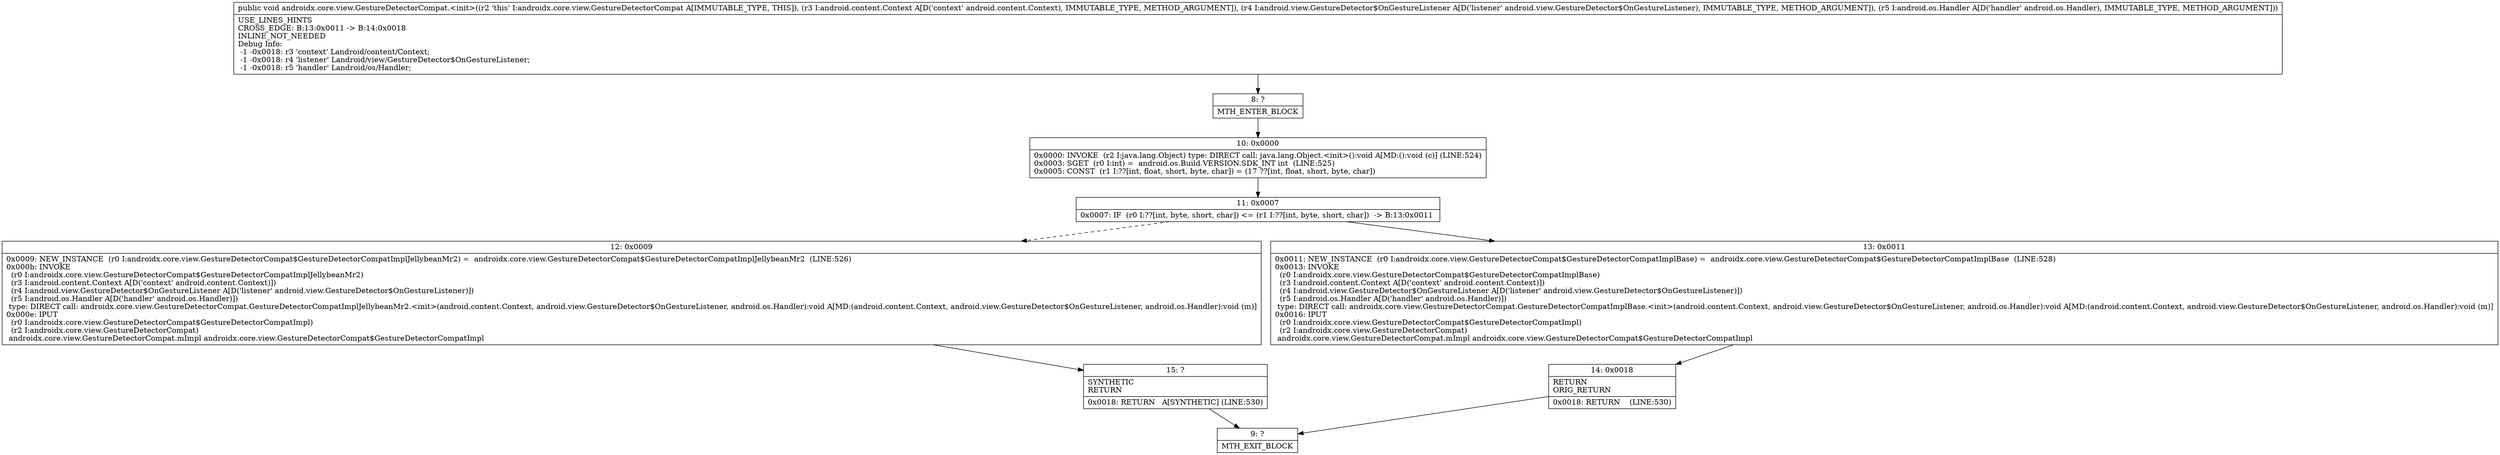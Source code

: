 digraph "CFG forandroidx.core.view.GestureDetectorCompat.\<init\>(Landroid\/content\/Context;Landroid\/view\/GestureDetector$OnGestureListener;Landroid\/os\/Handler;)V" {
Node_8 [shape=record,label="{8\:\ ?|MTH_ENTER_BLOCK\l}"];
Node_10 [shape=record,label="{10\:\ 0x0000|0x0000: INVOKE  (r2 I:java.lang.Object) type: DIRECT call: java.lang.Object.\<init\>():void A[MD:():void (c)] (LINE:524)\l0x0003: SGET  (r0 I:int) =  android.os.Build.VERSION.SDK_INT int  (LINE:525)\l0x0005: CONST  (r1 I:??[int, float, short, byte, char]) = (17 ??[int, float, short, byte, char]) \l}"];
Node_11 [shape=record,label="{11\:\ 0x0007|0x0007: IF  (r0 I:??[int, byte, short, char]) \<= (r1 I:??[int, byte, short, char])  \-\> B:13:0x0011 \l}"];
Node_12 [shape=record,label="{12\:\ 0x0009|0x0009: NEW_INSTANCE  (r0 I:androidx.core.view.GestureDetectorCompat$GestureDetectorCompatImplJellybeanMr2) =  androidx.core.view.GestureDetectorCompat$GestureDetectorCompatImplJellybeanMr2  (LINE:526)\l0x000b: INVOKE  \l  (r0 I:androidx.core.view.GestureDetectorCompat$GestureDetectorCompatImplJellybeanMr2)\l  (r3 I:android.content.Context A[D('context' android.content.Context)])\l  (r4 I:android.view.GestureDetector$OnGestureListener A[D('listener' android.view.GestureDetector$OnGestureListener)])\l  (r5 I:android.os.Handler A[D('handler' android.os.Handler)])\l type: DIRECT call: androidx.core.view.GestureDetectorCompat.GestureDetectorCompatImplJellybeanMr2.\<init\>(android.content.Context, android.view.GestureDetector$OnGestureListener, android.os.Handler):void A[MD:(android.content.Context, android.view.GestureDetector$OnGestureListener, android.os.Handler):void (m)]\l0x000e: IPUT  \l  (r0 I:androidx.core.view.GestureDetectorCompat$GestureDetectorCompatImpl)\l  (r2 I:androidx.core.view.GestureDetectorCompat)\l androidx.core.view.GestureDetectorCompat.mImpl androidx.core.view.GestureDetectorCompat$GestureDetectorCompatImpl \l}"];
Node_15 [shape=record,label="{15\:\ ?|SYNTHETIC\lRETURN\l|0x0018: RETURN   A[SYNTHETIC] (LINE:530)\l}"];
Node_9 [shape=record,label="{9\:\ ?|MTH_EXIT_BLOCK\l}"];
Node_13 [shape=record,label="{13\:\ 0x0011|0x0011: NEW_INSTANCE  (r0 I:androidx.core.view.GestureDetectorCompat$GestureDetectorCompatImplBase) =  androidx.core.view.GestureDetectorCompat$GestureDetectorCompatImplBase  (LINE:528)\l0x0013: INVOKE  \l  (r0 I:androidx.core.view.GestureDetectorCompat$GestureDetectorCompatImplBase)\l  (r3 I:android.content.Context A[D('context' android.content.Context)])\l  (r4 I:android.view.GestureDetector$OnGestureListener A[D('listener' android.view.GestureDetector$OnGestureListener)])\l  (r5 I:android.os.Handler A[D('handler' android.os.Handler)])\l type: DIRECT call: androidx.core.view.GestureDetectorCompat.GestureDetectorCompatImplBase.\<init\>(android.content.Context, android.view.GestureDetector$OnGestureListener, android.os.Handler):void A[MD:(android.content.Context, android.view.GestureDetector$OnGestureListener, android.os.Handler):void (m)]\l0x0016: IPUT  \l  (r0 I:androidx.core.view.GestureDetectorCompat$GestureDetectorCompatImpl)\l  (r2 I:androidx.core.view.GestureDetectorCompat)\l androidx.core.view.GestureDetectorCompat.mImpl androidx.core.view.GestureDetectorCompat$GestureDetectorCompatImpl \l}"];
Node_14 [shape=record,label="{14\:\ 0x0018|RETURN\lORIG_RETURN\l|0x0018: RETURN    (LINE:530)\l}"];
MethodNode[shape=record,label="{public void androidx.core.view.GestureDetectorCompat.\<init\>((r2 'this' I:androidx.core.view.GestureDetectorCompat A[IMMUTABLE_TYPE, THIS]), (r3 I:android.content.Context A[D('context' android.content.Context), IMMUTABLE_TYPE, METHOD_ARGUMENT]), (r4 I:android.view.GestureDetector$OnGestureListener A[D('listener' android.view.GestureDetector$OnGestureListener), IMMUTABLE_TYPE, METHOD_ARGUMENT]), (r5 I:android.os.Handler A[D('handler' android.os.Handler), IMMUTABLE_TYPE, METHOD_ARGUMENT]))  | USE_LINES_HINTS\lCROSS_EDGE: B:13:0x0011 \-\> B:14:0x0018\lINLINE_NOT_NEEDED\lDebug Info:\l  \-1 \-0x0018: r3 'context' Landroid\/content\/Context;\l  \-1 \-0x0018: r4 'listener' Landroid\/view\/GestureDetector$OnGestureListener;\l  \-1 \-0x0018: r5 'handler' Landroid\/os\/Handler;\l}"];
MethodNode -> Node_8;Node_8 -> Node_10;
Node_10 -> Node_11;
Node_11 -> Node_12[style=dashed];
Node_11 -> Node_13;
Node_12 -> Node_15;
Node_15 -> Node_9;
Node_13 -> Node_14;
Node_14 -> Node_9;
}

